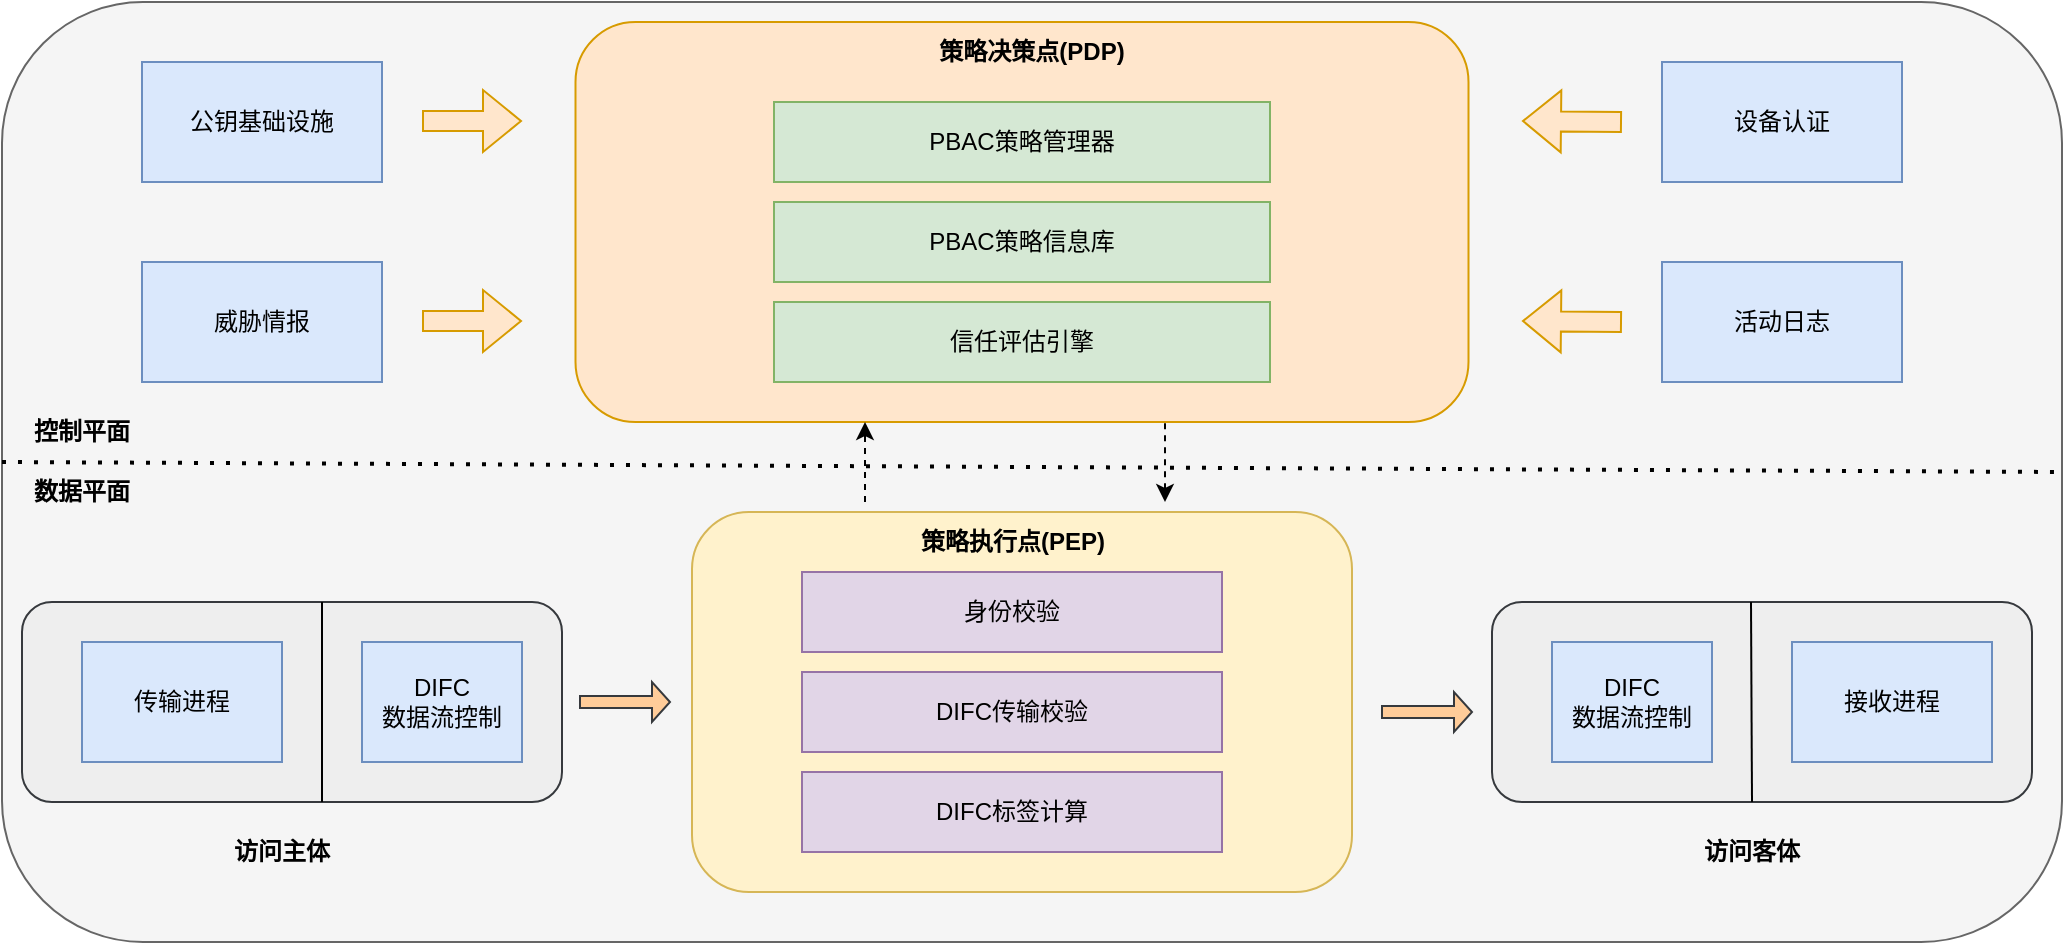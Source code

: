 <mxfile version="21.1.2" type="github">
  <diagram name="第 1 页" id="Qb4k8GEXQSuuynJWTsJw">
    <mxGraphModel dx="1434" dy="788" grid="1" gridSize="10" guides="1" tooltips="1" connect="1" arrows="1" fold="1" page="1" pageScale="1" pageWidth="827" pageHeight="1169" math="0" shadow="0">
      <root>
        <mxCell id="0" />
        <mxCell id="1" parent="0" />
        <mxCell id="Vi5Gioc8bYA2O3Cc7jTk-11" value="" style="rounded=1;whiteSpace=wrap;html=1;fillColor=#f5f5f5;fontColor=#333333;strokeColor=#666666;" parent="1" vertex="1">
          <mxGeometry x="80" y="80" width="1030" height="470" as="geometry" />
        </mxCell>
        <mxCell id="Vi5Gioc8bYA2O3Cc7jTk-12" value="" style="endArrow=none;dashed=1;html=1;dashPattern=1 3;strokeWidth=2;rounded=0;entryX=1;entryY=0.5;entryDx=0;entryDy=0;" parent="1" target="Vi5Gioc8bYA2O3Cc7jTk-11" edge="1">
          <mxGeometry width="50" height="50" relative="1" as="geometry">
            <mxPoint x="80" y="310" as="sourcePoint" />
            <mxPoint x="130" y="260" as="targetPoint" />
          </mxGeometry>
        </mxCell>
        <mxCell id="Vi5Gioc8bYA2O3Cc7jTk-17" value="" style="rounded=1;whiteSpace=wrap;html=1;fillColor=#fff2cc;strokeColor=#d6b656;" parent="1" vertex="1">
          <mxGeometry x="425" y="335" width="330" height="190" as="geometry" />
        </mxCell>
        <mxCell id="Vi5Gioc8bYA2O3Cc7jTk-18" value="&lt;b&gt;策略执行点(PEP)&lt;/b&gt;" style="text;html=1;strokeColor=none;fillColor=none;align=center;verticalAlign=middle;whiteSpace=wrap;rounded=0;" parent="1" vertex="1">
          <mxGeometry x="527.5" y="335" width="115" height="30" as="geometry" />
        </mxCell>
        <mxCell id="Vi5Gioc8bYA2O3Cc7jTk-19" value="DIFC传输校验" style="rounded=0;whiteSpace=wrap;html=1;fillColor=#e1d5e7;strokeColor=#9673a6;" parent="1" vertex="1">
          <mxGeometry x="480" y="415" width="210" height="40" as="geometry" />
        </mxCell>
        <mxCell id="Vi5Gioc8bYA2O3Cc7jTk-20" value="DIFC标签计算" style="rounded=0;whiteSpace=wrap;html=1;fillColor=#e1d5e7;strokeColor=#9673a6;" parent="1" vertex="1">
          <mxGeometry x="480" y="465" width="210" height="40" as="geometry" />
        </mxCell>
        <mxCell id="Vi5Gioc8bYA2O3Cc7jTk-22" value="" style="rounded=1;whiteSpace=wrap;html=1;fillColor=#eeeeee;strokeColor=#36393d;" parent="1" vertex="1">
          <mxGeometry x="90" y="380" width="270" height="100" as="geometry" />
        </mxCell>
        <mxCell id="Vi5Gioc8bYA2O3Cc7jTk-23" value="传输进程" style="rounded=0;whiteSpace=wrap;html=1;fillColor=#dae8fc;strokeColor=#6c8ebf;" parent="1" vertex="1">
          <mxGeometry x="120" y="400" width="100" height="60" as="geometry" />
        </mxCell>
        <mxCell id="Vi5Gioc8bYA2O3Cc7jTk-24" value="DIFC&lt;br&gt;数据流控制" style="rounded=0;whiteSpace=wrap;html=1;fillColor=#dae8fc;strokeColor=#6c8ebf;" parent="1" vertex="1">
          <mxGeometry x="260" y="400" width="80" height="60" as="geometry" />
        </mxCell>
        <mxCell id="Vi5Gioc8bYA2O3Cc7jTk-26" value="" style="rounded=1;whiteSpace=wrap;html=1;fillColor=#eeeeee;strokeColor=#36393d;" parent="1" vertex="1">
          <mxGeometry x="825" y="380" width="270" height="100" as="geometry" />
        </mxCell>
        <mxCell id="Vi5Gioc8bYA2O3Cc7jTk-27" value="接收进程" style="rounded=0;whiteSpace=wrap;html=1;fillColor=#dae8fc;strokeColor=#6c8ebf;" parent="1" vertex="1">
          <mxGeometry x="975" y="400" width="100" height="60" as="geometry" />
        </mxCell>
        <mxCell id="Vi5Gioc8bYA2O3Cc7jTk-28" value="DIFC&lt;br&gt;数据流控制" style="rounded=0;whiteSpace=wrap;html=1;fillColor=#dae8fc;strokeColor=#6c8ebf;" parent="1" vertex="1">
          <mxGeometry x="855" y="400" width="80" height="60" as="geometry" />
        </mxCell>
        <mxCell id="Vi5Gioc8bYA2O3Cc7jTk-29" value="" style="rounded=1;whiteSpace=wrap;html=1;fillColor=#ffe6cc;strokeColor=#d79b00;" parent="1" vertex="1">
          <mxGeometry x="366.75" y="90" width="446.5" height="200" as="geometry" />
        </mxCell>
        <mxCell id="Vi5Gioc8bYA2O3Cc7jTk-30" value="PBAC策略管理器" style="rounded=0;whiteSpace=wrap;html=1;fillColor=#d5e8d4;strokeColor=#82b366;" parent="1" vertex="1">
          <mxGeometry x="466" y="130" width="248" height="40" as="geometry" />
        </mxCell>
        <mxCell id="Vi5Gioc8bYA2O3Cc7jTk-31" value="PBAC策略信息库" style="rounded=0;whiteSpace=wrap;html=1;fillColor=#d5e8d4;strokeColor=#82b366;" parent="1" vertex="1">
          <mxGeometry x="466" y="180" width="248" height="40" as="geometry" />
        </mxCell>
        <mxCell id="Vi5Gioc8bYA2O3Cc7jTk-32" value="信任评估引擎" style="rounded=0;whiteSpace=wrap;html=1;fillColor=#d5e8d4;strokeColor=#82b366;" parent="1" vertex="1">
          <mxGeometry x="466" y="230" width="248" height="40" as="geometry" />
        </mxCell>
        <mxCell id="Vi5Gioc8bYA2O3Cc7jTk-33" value="&lt;b&gt;策略决策点(PDP)&lt;/b&gt;" style="text;html=1;strokeColor=none;fillColor=none;align=center;verticalAlign=middle;whiteSpace=wrap;rounded=0;" parent="1" vertex="1">
          <mxGeometry x="541" y="90" width="108" height="30" as="geometry" />
        </mxCell>
        <mxCell id="Vi5Gioc8bYA2O3Cc7jTk-34" value="公钥基础设施" style="rounded=0;whiteSpace=wrap;html=1;fillColor=#dae8fc;strokeColor=#6c8ebf;" parent="1" vertex="1">
          <mxGeometry x="150" y="110" width="120" height="60" as="geometry" />
        </mxCell>
        <mxCell id="Vi5Gioc8bYA2O3Cc7jTk-35" value="威胁情报" style="rounded=0;whiteSpace=wrap;html=1;fillColor=#dae8fc;strokeColor=#6c8ebf;" parent="1" vertex="1">
          <mxGeometry x="150" y="210" width="120" height="60" as="geometry" />
        </mxCell>
        <mxCell id="Vi5Gioc8bYA2O3Cc7jTk-36" value="设备认证" style="rounded=0;whiteSpace=wrap;html=1;fillColor=#dae8fc;strokeColor=#6c8ebf;" parent="1" vertex="1">
          <mxGeometry x="910" y="110" width="120" height="60" as="geometry" />
        </mxCell>
        <mxCell id="Vi5Gioc8bYA2O3Cc7jTk-37" value="活动日志" style="rounded=0;whiteSpace=wrap;html=1;fillColor=#dae8fc;strokeColor=#6c8ebf;" parent="1" vertex="1">
          <mxGeometry x="910" y="210" width="120" height="60" as="geometry" />
        </mxCell>
        <mxCell id="Vi5Gioc8bYA2O3Cc7jTk-38" value="" style="shape=flexArrow;endArrow=classic;html=1;rounded=0;fillColor=#ffe6cc;strokeColor=#d79b00;" parent="1" edge="1">
          <mxGeometry width="50" height="50" relative="1" as="geometry">
            <mxPoint x="290" y="139.5" as="sourcePoint" />
            <mxPoint x="340" y="139.5" as="targetPoint" />
          </mxGeometry>
        </mxCell>
        <mxCell id="Vi5Gioc8bYA2O3Cc7jTk-39" value="" style="shape=flexArrow;endArrow=classic;html=1;rounded=0;fillColor=#ffe6cc;strokeColor=#d79b00;" parent="1" edge="1">
          <mxGeometry width="50" height="50" relative="1" as="geometry">
            <mxPoint x="290" y="239.5" as="sourcePoint" />
            <mxPoint x="340" y="239.5" as="targetPoint" />
          </mxGeometry>
        </mxCell>
        <mxCell id="Vi5Gioc8bYA2O3Cc7jTk-40" value="" style="shape=flexArrow;endArrow=classic;html=1;rounded=0;fillColor=#ffe6cc;strokeColor=#d79b00;" parent="1" edge="1">
          <mxGeometry width="50" height="50" relative="1" as="geometry">
            <mxPoint x="890" y="140" as="sourcePoint" />
            <mxPoint x="840" y="139.5" as="targetPoint" />
          </mxGeometry>
        </mxCell>
        <mxCell id="Vi5Gioc8bYA2O3Cc7jTk-41" value="" style="shape=flexArrow;endArrow=classic;html=1;rounded=0;fillColor=#ffe6cc;strokeColor=#d79b00;" parent="1" edge="1">
          <mxGeometry width="50" height="50" relative="1" as="geometry">
            <mxPoint x="890" y="240" as="sourcePoint" />
            <mxPoint x="840" y="239.5" as="targetPoint" />
          </mxGeometry>
        </mxCell>
        <mxCell id="Vi5Gioc8bYA2O3Cc7jTk-42" value="&lt;b&gt;访问主体&lt;/b&gt;" style="text;html=1;strokeColor=none;fillColor=none;align=center;verticalAlign=middle;whiteSpace=wrap;rounded=0;" parent="1" vertex="1">
          <mxGeometry x="190" y="490" width="60" height="30" as="geometry" />
        </mxCell>
        <mxCell id="Vi5Gioc8bYA2O3Cc7jTk-43" value="&lt;b&gt;访问客体&lt;/b&gt;" style="text;html=1;strokeColor=none;fillColor=none;align=center;verticalAlign=middle;whiteSpace=wrap;rounded=0;" parent="1" vertex="1">
          <mxGeometry x="925" y="490" width="60" height="30" as="geometry" />
        </mxCell>
        <mxCell id="Vi5Gioc8bYA2O3Cc7jTk-44" value="" style="endArrow=classic;html=1;rounded=0;dashed=1;" parent="1" edge="1">
          <mxGeometry width="50" height="50" relative="1" as="geometry">
            <mxPoint x="511.5" y="330" as="sourcePoint" />
            <mxPoint x="511.5" y="290" as="targetPoint" />
          </mxGeometry>
        </mxCell>
        <mxCell id="Vi5Gioc8bYA2O3Cc7jTk-45" value="" style="endArrow=none;html=1;rounded=0;endFill=0;startArrow=classic;startFill=1;dashed=1;" parent="1" edge="1">
          <mxGeometry width="50" height="50" relative="1" as="geometry">
            <mxPoint x="661.5" y="330" as="sourcePoint" />
            <mxPoint x="661.5" y="290" as="targetPoint" />
          </mxGeometry>
        </mxCell>
        <mxCell id="Vi5Gioc8bYA2O3Cc7jTk-46" value="" style="endArrow=none;html=1;rounded=0;" parent="1" edge="1">
          <mxGeometry width="50" height="50" relative="1" as="geometry">
            <mxPoint x="240" y="480" as="sourcePoint" />
            <mxPoint x="240" y="380" as="targetPoint" />
          </mxGeometry>
        </mxCell>
        <mxCell id="Vi5Gioc8bYA2O3Cc7jTk-47" value="" style="endArrow=none;html=1;rounded=0;" parent="1" edge="1">
          <mxGeometry width="50" height="50" relative="1" as="geometry">
            <mxPoint x="955" y="480" as="sourcePoint" />
            <mxPoint x="954.5" y="380" as="targetPoint" />
          </mxGeometry>
        </mxCell>
        <mxCell id="Vi5Gioc8bYA2O3Cc7jTk-48" value="身份校验" style="rounded=0;whiteSpace=wrap;html=1;fillColor=#e1d5e7;strokeColor=#9673a6;" parent="1" vertex="1">
          <mxGeometry x="480" y="365" width="210" height="40" as="geometry" />
        </mxCell>
        <mxCell id="Vi5Gioc8bYA2O3Cc7jTk-49" value="&lt;b&gt;数据平面&lt;/b&gt;" style="text;html=1;strokeColor=none;fillColor=none;align=center;verticalAlign=middle;whiteSpace=wrap;rounded=0;" parent="1" vertex="1">
          <mxGeometry x="90" y="310" width="60" height="30" as="geometry" />
        </mxCell>
        <mxCell id="Vi5Gioc8bYA2O3Cc7jTk-50" value="&lt;b&gt;控制平面&lt;/b&gt;" style="text;html=1;strokeColor=none;fillColor=none;align=center;verticalAlign=middle;whiteSpace=wrap;rounded=0;" parent="1" vertex="1">
          <mxGeometry x="90" y="280" width="60" height="30" as="geometry" />
        </mxCell>
        <mxCell id="Vi5Gioc8bYA2O3Cc7jTk-51" value="" style="shape=singleArrow;whiteSpace=wrap;html=1;fillColor=#ffcc99;strokeColor=#36393d;" parent="1" vertex="1">
          <mxGeometry x="369" y="420" width="45" height="20" as="geometry" />
        </mxCell>
        <mxCell id="Vi5Gioc8bYA2O3Cc7jTk-53" value="" style="shape=singleArrow;whiteSpace=wrap;html=1;fillColor=#ffcc99;strokeColor=#36393d;" parent="1" vertex="1">
          <mxGeometry x="770" y="425" width="45" height="20" as="geometry" />
        </mxCell>
      </root>
    </mxGraphModel>
  </diagram>
</mxfile>
